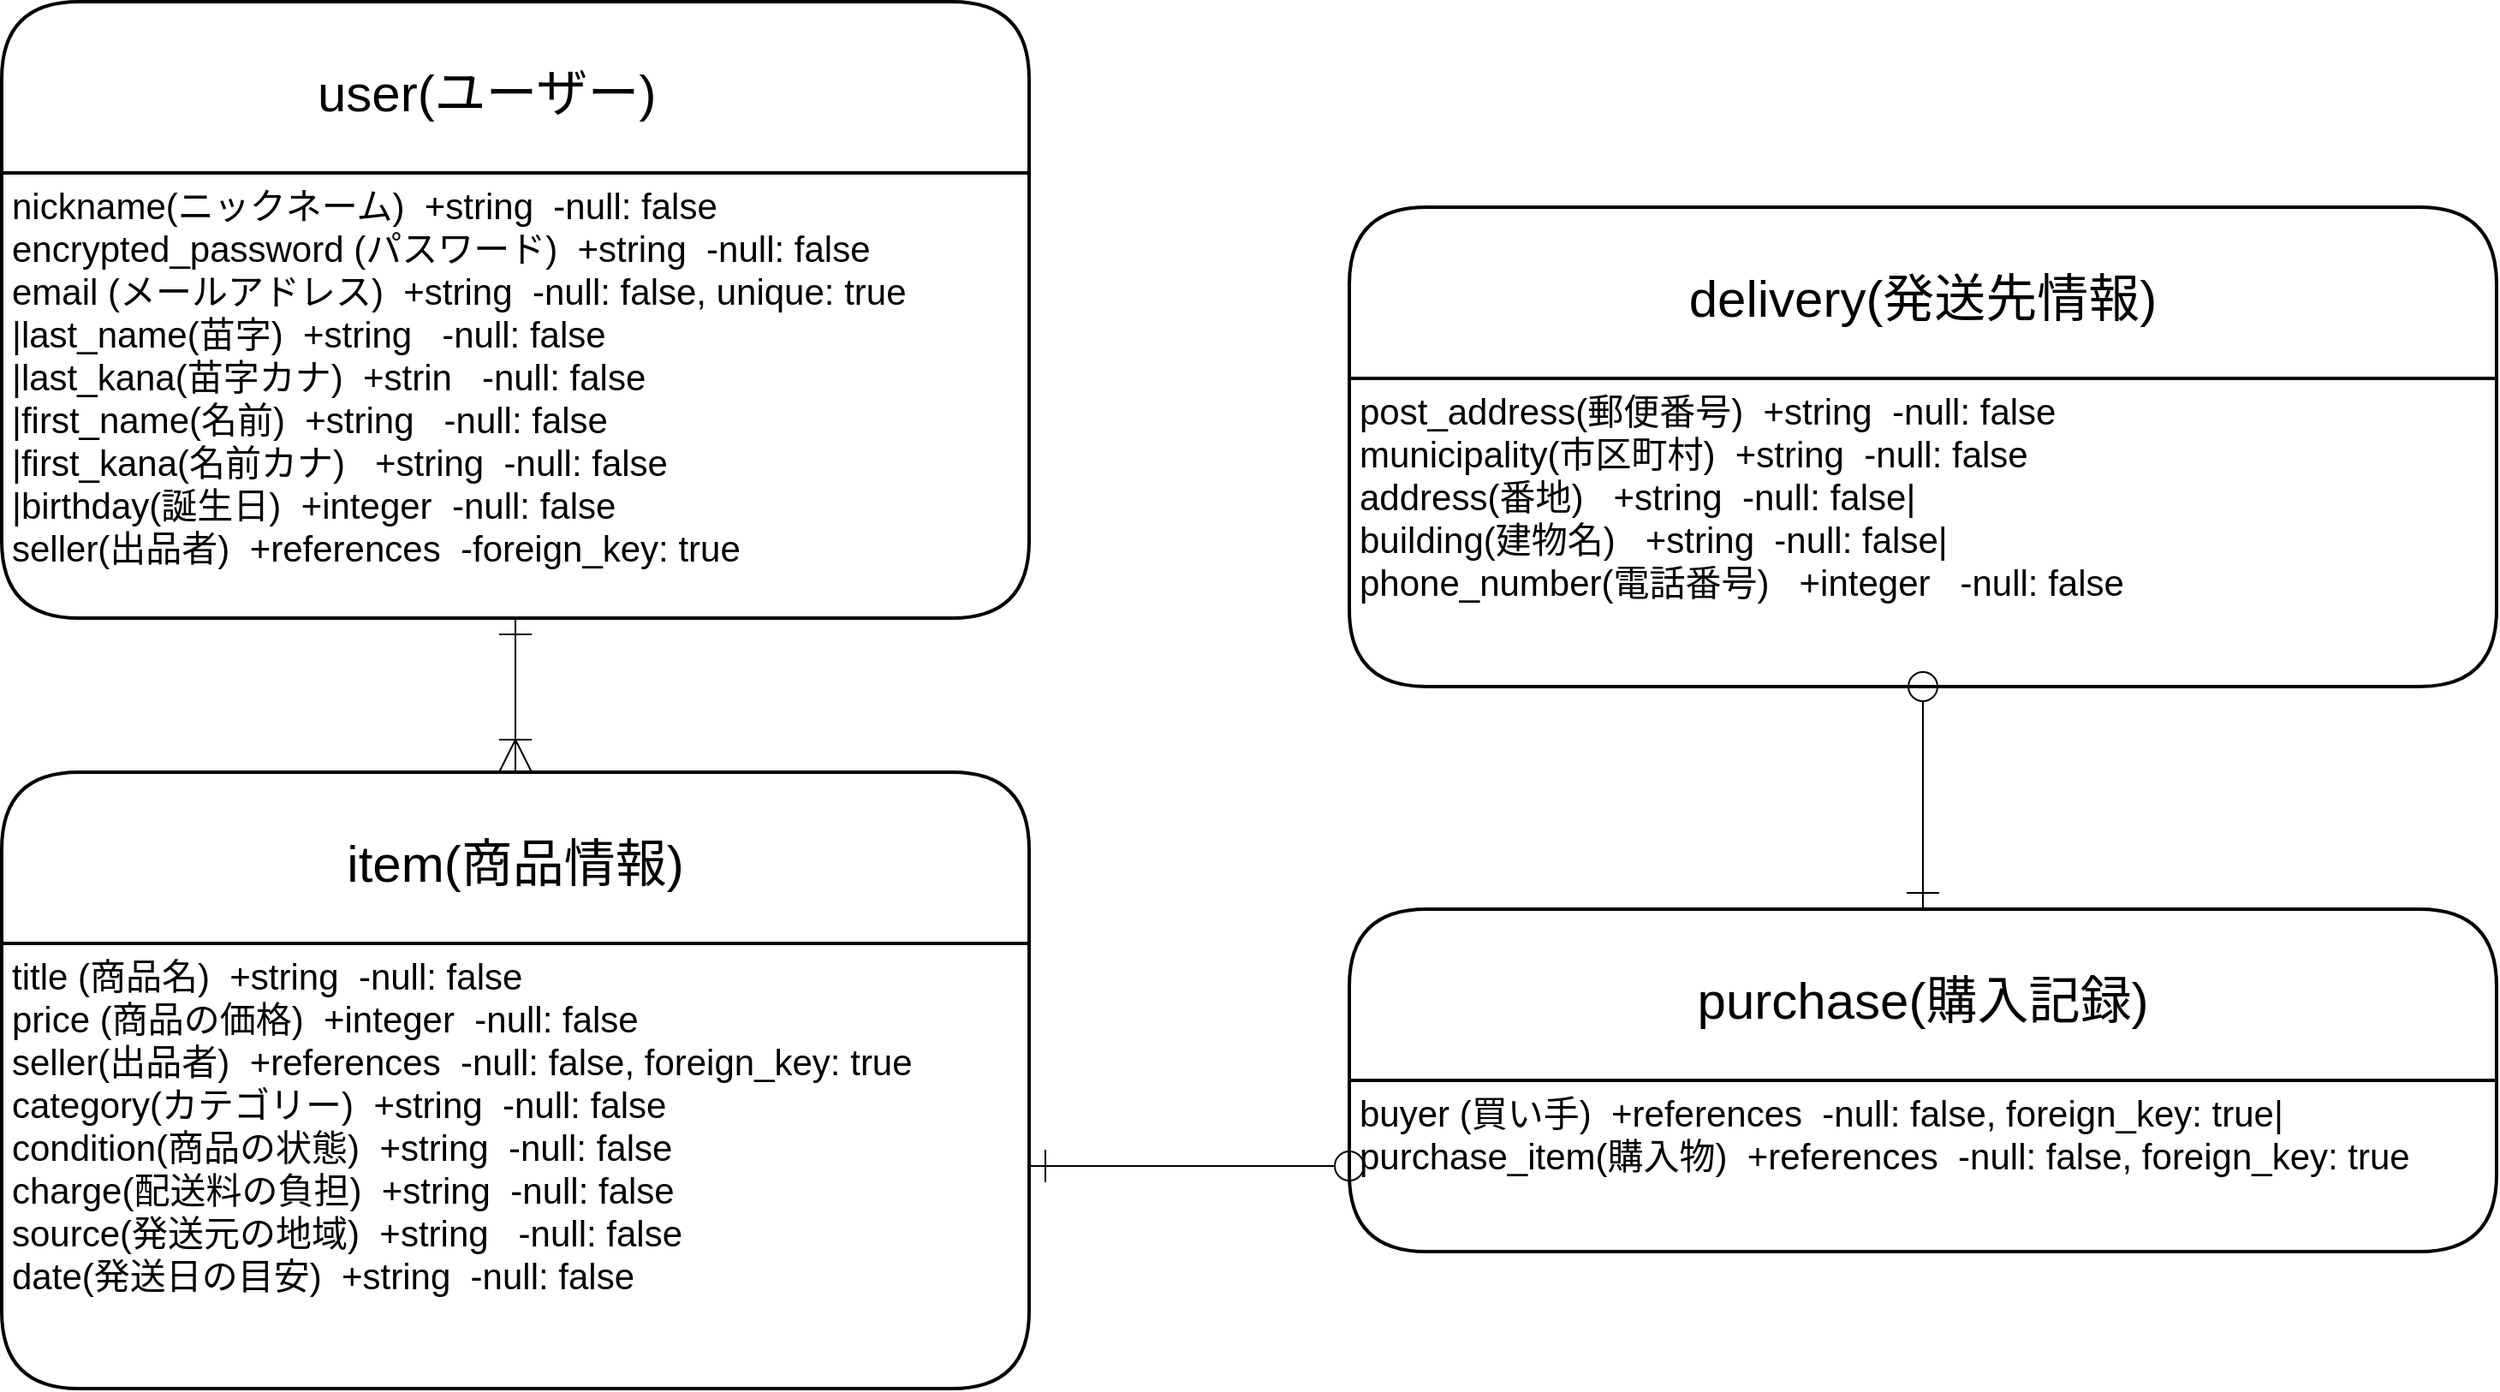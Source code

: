 <mxfile>
    <diagram id="a2rFSdqjHtADT0ShAJNb" name="ページ1">
        <mxGraphModel dx="1636" dy="1056" grid="1" gridSize="10" guides="1" tooltips="1" connect="1" arrows="1" fold="1" page="1" pageScale="1" pageWidth="827" pageHeight="1169" math="0" shadow="0">
            <root>
                <mxCell id="0"/>
                <mxCell id="1" parent="0"/>
                <mxCell id="25" value="user(ユーザー)    " style="swimlane;childLayout=stackLayout;horizontal=1;startSize=100;horizontalStack=0;rounded=1;fontSize=30;fontStyle=0;strokeWidth=2;resizeParent=0;resizeLast=1;shadow=0;dashed=0;align=center;" vertex="1" parent="1">
                    <mxGeometry x="40" y="150" width="600" height="360" as="geometry"/>
                </mxCell>
                <mxCell id="26" value="nickname(ニックネーム)  +string  -null: false&#10;encrypted_password (パスワード)  +string  -null: false &#10;email (メールアドレス)  +string  -null: false, unique: true&#10;|last_name(苗字)  +string   -null: false&#10;|last_kana(苗字カナ)  +strin   -null: false&#10;|first_name(名前)  +string   -null: false&#10;|first_kana(名前カナ)   +string  -null: false&#10;|birthday(誕生日)  +integer  -null: false&#10;seller(出品者)  +references  -foreign_key: true" style="align=left;strokeColor=none;fillColor=none;spacingLeft=4;fontSize=21;verticalAlign=top;resizable=0;rotatable=0;part=1;" vertex="1" parent="25">
                    <mxGeometry y="100" width="600" height="260" as="geometry"/>
                </mxCell>
                <mxCell id="49" value="item(商品情報)" style="swimlane;childLayout=stackLayout;horizontal=1;startSize=100;horizontalStack=0;rounded=1;fontSize=30;fontStyle=0;strokeWidth=2;resizeParent=0;resizeLast=1;shadow=0;dashed=0;align=center;" vertex="1" parent="1">
                    <mxGeometry x="40" y="600" width="600" height="360" as="geometry"/>
                </mxCell>
                <mxCell id="50" value="title (商品名)  +string  -null: false &#10;price (商品の価格)  +integer  -null: false&#10;seller(出品者)  +references  -null: false, foreign_key: true&#10;category(カテゴリー)  +string  -null: false&#10;condition(商品の状態)  +string  -null: false&#10;charge(配送料の負担)  +string  -null: false&#10;source(発送元の地域)  +string   -null: false&#10;date(発送日の目安)  +string  -null: false" style="align=left;strokeColor=none;fillColor=none;spacingLeft=4;fontSize=21;verticalAlign=top;resizable=0;rotatable=0;part=1;" vertex="1" parent="49">
                    <mxGeometry y="100" width="600" height="260" as="geometry"/>
                </mxCell>
                <mxCell id="63" style="edgeStyle=none;html=1;exitX=0.5;exitY=0;exitDx=0;exitDy=0;entryX=0.5;entryY=1;entryDx=0;entryDy=0;fontSize=30;startArrow=ERone;startFill=0;endArrow=oval;endFill=0;startSize=17;endSize=17;" edge="1" parent="1" source="51" target="54">
                    <mxGeometry relative="1" as="geometry"/>
                </mxCell>
                <mxCell id="51" value="purchase(購入記録)" style="swimlane;childLayout=stackLayout;horizontal=1;startSize=100;horizontalStack=0;rounded=1;fontSize=30;fontStyle=0;strokeWidth=2;resizeParent=0;resizeLast=1;shadow=0;dashed=0;align=center;" vertex="1" parent="1">
                    <mxGeometry x="827" y="680" width="670" height="200" as="geometry"/>
                </mxCell>
                <mxCell id="52" value="buyer (買い手)  +references  -null: false, foreign_key: true|&#10;purchase_item(購入物)  +references  -null: false, foreign_key: true" style="align=left;strokeColor=none;fillColor=none;spacingLeft=4;fontSize=21;verticalAlign=top;resizable=0;rotatable=0;part=1;" vertex="1" parent="51">
                    <mxGeometry y="100" width="670" height="100" as="geometry"/>
                </mxCell>
                <mxCell id="53" value="delivery(発送先情報)" style="swimlane;childLayout=stackLayout;horizontal=1;startSize=100;horizontalStack=0;rounded=1;fontSize=30;fontStyle=0;strokeWidth=2;resizeParent=0;resizeLast=1;shadow=0;dashed=0;align=center;" vertex="1" parent="1">
                    <mxGeometry x="827" y="270" width="670" height="280" as="geometry"/>
                </mxCell>
                <mxCell id="54" value="post_address(郵便番号)  +string  -null: false&#10;municipality(市区町村)  +string  -null: false&#10;address(番地)   +string  -null: false|&#10;building(建物名)   +string  -null: false|&#10;phone_number(電話番号)   +integer   -null: false" style="align=left;strokeColor=none;fillColor=none;spacingLeft=4;fontSize=21;verticalAlign=top;resizable=0;rotatable=0;part=1;" vertex="1" parent="53">
                    <mxGeometry y="100" width="670" height="180" as="geometry"/>
                </mxCell>
                <mxCell id="56" style="edgeStyle=none;html=1;exitX=0.5;exitY=1;exitDx=0;exitDy=0;fontSize=30;startArrow=ERone;startFill=0;endArrow=ERoneToMany;endFill=0;endSize=17;startSize=17;" edge="1" parent="1" source="26" target="49">
                    <mxGeometry relative="1" as="geometry"/>
                </mxCell>
                <mxCell id="61" style="edgeStyle=none;html=1;exitX=1;exitY=0.5;exitDx=0;exitDy=0;entryX=0;entryY=0.5;entryDx=0;entryDy=0;fontSize=30;startArrow=ERone;startFill=0;endArrow=oval;endFill=0;startSize=17;endSize=17;" edge="1" parent="1" source="50" target="52">
                    <mxGeometry relative="1" as="geometry"/>
                </mxCell>
            </root>
        </mxGraphModel>
    </diagram>
</mxfile>